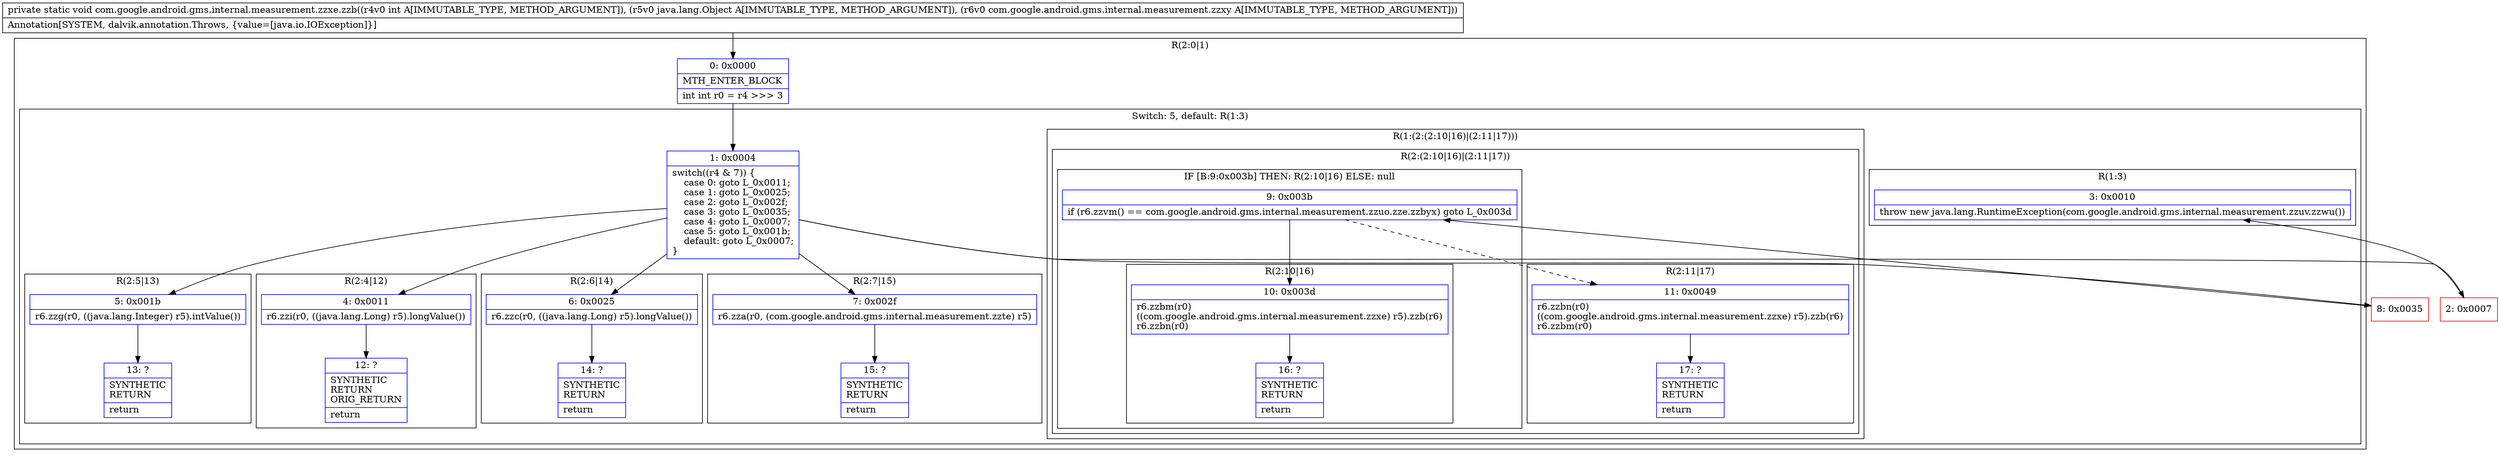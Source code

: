 digraph "CFG forcom.google.android.gms.internal.measurement.zzxe.zzb(ILjava\/lang\/Object;Lcom\/google\/android\/gms\/internal\/measurement\/zzxy;)V" {
subgraph cluster_Region_1232353214 {
label = "R(2:0|1)";
node [shape=record,color=blue];
Node_0 [shape=record,label="{0\:\ 0x0000|MTH_ENTER_BLOCK\l|int int r0 = r4 \>\>\> 3\l}"];
subgraph cluster_SwitchRegion_653937101 {
label = "Switch: 5, default: R(1:3)";
node [shape=record,color=blue];
Node_1 [shape=record,label="{1\:\ 0x0004|switch((r4 & 7)) \{\l    case 0: goto L_0x0011;\l    case 1: goto L_0x0025;\l    case 2: goto L_0x002f;\l    case 3: goto L_0x0035;\l    case 4: goto L_0x0007;\l    case 5: goto L_0x001b;\l    default: goto L_0x0007;\l\}\l}"];
subgraph cluster_Region_1308645648 {
label = "R(2:4|12)";
node [shape=record,color=blue];
Node_4 [shape=record,label="{4\:\ 0x0011|r6.zzi(r0, ((java.lang.Long) r5).longValue())\l}"];
Node_12 [shape=record,label="{12\:\ ?|SYNTHETIC\lRETURN\lORIG_RETURN\l|return\l}"];
}
subgraph cluster_Region_662399423 {
label = "R(2:6|14)";
node [shape=record,color=blue];
Node_6 [shape=record,label="{6\:\ 0x0025|r6.zzc(r0, ((java.lang.Long) r5).longValue())\l}"];
Node_14 [shape=record,label="{14\:\ ?|SYNTHETIC\lRETURN\l|return\l}"];
}
subgraph cluster_Region_1709504912 {
label = "R(2:7|15)";
node [shape=record,color=blue];
Node_7 [shape=record,label="{7\:\ 0x002f|r6.zza(r0, (com.google.android.gms.internal.measurement.zzte) r5)\l}"];
Node_15 [shape=record,label="{15\:\ ?|SYNTHETIC\lRETURN\l|return\l}"];
}
subgraph cluster_Region_1548026437 {
label = "R(1:(2:(2:10|16)|(2:11|17)))";
node [shape=record,color=blue];
subgraph cluster_Region_1585767803 {
label = "R(2:(2:10|16)|(2:11|17))";
node [shape=record,color=blue];
subgraph cluster_IfRegion_1296907096 {
label = "IF [B:9:0x003b] THEN: R(2:10|16) ELSE: null";
node [shape=record,color=blue];
Node_9 [shape=record,label="{9\:\ 0x003b|if (r6.zzvm() == com.google.android.gms.internal.measurement.zzuo.zze.zzbyx) goto L_0x003d\l}"];
subgraph cluster_Region_222690133 {
label = "R(2:10|16)";
node [shape=record,color=blue];
Node_10 [shape=record,label="{10\:\ 0x003d|r6.zzbm(r0)\l((com.google.android.gms.internal.measurement.zzxe) r5).zzb(r6)\lr6.zzbn(r0)\l}"];
Node_16 [shape=record,label="{16\:\ ?|SYNTHETIC\lRETURN\l|return\l}"];
}
}
subgraph cluster_Region_1103227700 {
label = "R(2:11|17)";
node [shape=record,color=blue];
Node_11 [shape=record,label="{11\:\ 0x0049|r6.zzbn(r0)\l((com.google.android.gms.internal.measurement.zzxe) r5).zzb(r6)\lr6.zzbm(r0)\l}"];
Node_17 [shape=record,label="{17\:\ ?|SYNTHETIC\lRETURN\l|return\l}"];
}
}
}
subgraph cluster_Region_1032537122 {
label = "R(2:5|13)";
node [shape=record,color=blue];
Node_5 [shape=record,label="{5\:\ 0x001b|r6.zzg(r0, ((java.lang.Integer) r5).intValue())\l}"];
Node_13 [shape=record,label="{13\:\ ?|SYNTHETIC\lRETURN\l|return\l}"];
}
subgraph cluster_Region_965588765 {
label = "R(1:3)";
node [shape=record,color=blue];
Node_3 [shape=record,label="{3\:\ 0x0010|throw new java.lang.RuntimeException(com.google.android.gms.internal.measurement.zzuv.zzwu())\l}"];
}
}
}
Node_2 [shape=record,color=red,label="{2\:\ 0x0007}"];
Node_8 [shape=record,color=red,label="{8\:\ 0x0035}"];
MethodNode[shape=record,label="{private static void com.google.android.gms.internal.measurement.zzxe.zzb((r4v0 int A[IMMUTABLE_TYPE, METHOD_ARGUMENT]), (r5v0 java.lang.Object A[IMMUTABLE_TYPE, METHOD_ARGUMENT]), (r6v0 com.google.android.gms.internal.measurement.zzxy A[IMMUTABLE_TYPE, METHOD_ARGUMENT]))  | Annotation[SYSTEM, dalvik.annotation.Throws, \{value=[java.io.IOException]\}]\l}"];
MethodNode -> Node_0;
Node_0 -> Node_1;
Node_1 -> Node_2;
Node_1 -> Node_4;
Node_1 -> Node_5;
Node_1 -> Node_6;
Node_1 -> Node_7;
Node_1 -> Node_8;
Node_4 -> Node_12;
Node_6 -> Node_14;
Node_7 -> Node_15;
Node_9 -> Node_10;
Node_9 -> Node_11[style=dashed];
Node_10 -> Node_16;
Node_11 -> Node_17;
Node_5 -> Node_13;
Node_2 -> Node_3;
Node_8 -> Node_9;
}

